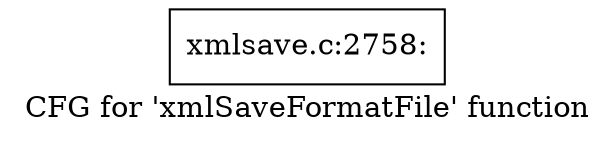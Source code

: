 digraph "CFG for 'xmlSaveFormatFile' function" {
	label="CFG for 'xmlSaveFormatFile' function";

	Node0x5645e405bb20 [shape=record,label="{xmlsave.c:2758:}"];
}
